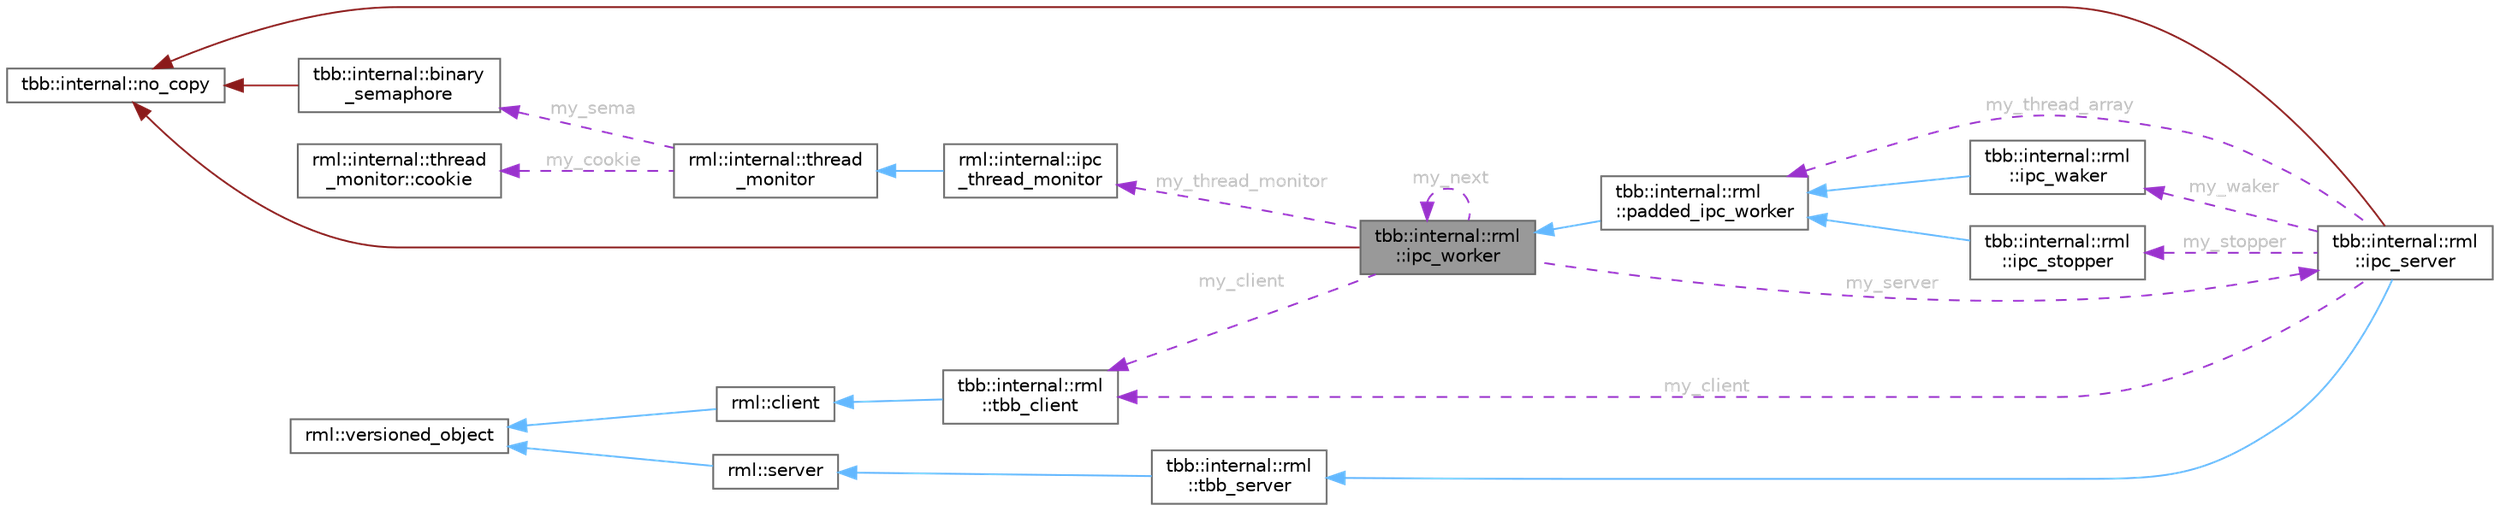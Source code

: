 digraph "tbb::internal::rml::ipc_worker"
{
 // LATEX_PDF_SIZE
  bgcolor="transparent";
  edge [fontname=Helvetica,fontsize=10,labelfontname=Helvetica,labelfontsize=10];
  node [fontname=Helvetica,fontsize=10,shape=box,height=0.2,width=0.4];
  rankdir="LR";
  Node1 [id="Node000001",label="tbb::internal::rml\l::ipc_worker",height=0.2,width=0.4,color="gray40", fillcolor="grey60", style="filled", fontcolor="black",tooltip=" "];
  Node2 -> Node1 [id="edge1_Node000001_Node000002",dir="back",color="firebrick4",style="solid",tooltip=" "];
  Node2 [id="Node000002",label="tbb::internal::no_copy",height=0.2,width=0.4,color="gray40", fillcolor="white", style="filled",tooltip=" "];
  Node3 -> Node1 [id="edge2_Node000001_Node000003",dir="back",color="darkorchid3",style="dashed",tooltip=" ",label=" my_server",fontcolor="grey" ];
  Node3 [id="Node000003",label="tbb::internal::rml\l::ipc_server",height=0.2,width=0.4,color="gray40", fillcolor="white", style="filled",URL="$classtbb_1_1internal_1_1rml_1_1ipc__server.html",tooltip=" "];
  Node4 -> Node3 [id="edge3_Node000003_Node000004",dir="back",color="steelblue1",style="solid",tooltip=" "];
  Node4 [id="Node000004",label="tbb::internal::rml\l::tbb_server",height=0.2,width=0.4,color="gray40", fillcolor="white", style="filled",URL="$classtbb_1_1internal_1_1rml_1_1tbb__server.html",tooltip="Represents a set of TBB worker threads provided by the server."];
  Node5 -> Node4 [id="edge4_Node000004_Node000005",dir="back",color="steelblue1",style="solid",tooltip=" "];
  Node5 [id="Node000005",label="rml::server",height=0.2,width=0.4,color="gray40", fillcolor="white", style="filled",URL="$classrml_1_1server.html",tooltip=" "];
  Node6 -> Node5 [id="edge5_Node000005_Node000006",dir="back",color="steelblue1",style="solid",tooltip=" "];
  Node6 [id="Node000006",label="rml::versioned_object",height=0.2,width=0.4,color="gray40", fillcolor="white", style="filled",URL="$classrml_1_1versioned__object.html",tooltip=" "];
  Node2 -> Node3 [id="edge6_Node000003_Node000002",dir="back",color="firebrick4",style="solid",tooltip=" "];
  Node7 -> Node3 [id="edge7_Node000003_Node000007",dir="back",color="darkorchid3",style="dashed",tooltip=" ",label=" my_client",fontcolor="grey" ];
  Node7 [id="Node000007",label="tbb::internal::rml\l::tbb_client",height=0.2,width=0.4,color="gray40", fillcolor="white", style="filled",URL="$classtbb_1_1internal_1_1rml_1_1tbb__client.html",tooltip=" "];
  Node8 -> Node7 [id="edge8_Node000007_Node000008",dir="back",color="steelblue1",style="solid",tooltip=" "];
  Node8 [id="Node000008",label="rml::client",height=0.2,width=0.4,color="gray40", fillcolor="white", style="filled",URL="$classrml_1_1client.html",tooltip="Information that client provides to server when asking for a server."];
  Node6 -> Node8 [id="edge9_Node000008_Node000006",dir="back",color="steelblue1",style="solid",tooltip=" "];
  Node9 -> Node3 [id="edge10_Node000003_Node000009",dir="back",color="darkorchid3",style="dashed",tooltip=" ",label=" my_thread_array",fontcolor="grey" ];
  Node9 [id="Node000009",label="tbb::internal::rml\l::padded_ipc_worker",height=0.2,width=0.4,color="gray40", fillcolor="white", style="filled",URL="$classtbb_1_1internal_1_1rml_1_1padded__ipc__worker.html",tooltip=" "];
  Node1 -> Node9 [id="edge11_Node000009_Node000001",dir="back",color="steelblue1",style="solid",tooltip=" "];
  Node10 -> Node3 [id="edge12_Node000003_Node000010",dir="back",color="darkorchid3",style="dashed",tooltip=" ",label=" my_waker",fontcolor="grey" ];
  Node10 [id="Node000010",label="tbb::internal::rml\l::ipc_waker",height=0.2,width=0.4,color="gray40", fillcolor="white", style="filled",URL="$classtbb_1_1internal_1_1rml_1_1ipc__waker.html",tooltip=" "];
  Node9 -> Node10 [id="edge13_Node000010_Node000009",dir="back",color="steelblue1",style="solid",tooltip=" "];
  Node11 -> Node3 [id="edge14_Node000003_Node000011",dir="back",color="darkorchid3",style="dashed",tooltip=" ",label=" my_stopper",fontcolor="grey" ];
  Node11 [id="Node000011",label="tbb::internal::rml\l::ipc_stopper",height=0.2,width=0.4,color="gray40", fillcolor="white", style="filled",URL="$classtbb_1_1internal_1_1rml_1_1ipc__stopper.html",tooltip=" "];
  Node9 -> Node11 [id="edge15_Node000011_Node000009",dir="back",color="steelblue1",style="solid",tooltip=" "];
  Node7 -> Node1 [id="edge16_Node000001_Node000007",dir="back",color="darkorchid3",style="dashed",tooltip=" ",label=" my_client",fontcolor="grey" ];
  Node12 -> Node1 [id="edge17_Node000001_Node000012",dir="back",color="darkorchid3",style="dashed",tooltip=" ",label=" my_thread_monitor",fontcolor="grey" ];
  Node12 [id="Node000012",label="rml::internal::ipc\l_thread_monitor",height=0.2,width=0.4,color="gray40", fillcolor="white", style="filled",URL="$classrml_1_1internal_1_1ipc__thread__monitor.html",tooltip=" "];
  Node13 -> Node12 [id="edge18_Node000012_Node000013",dir="back",color="steelblue1",style="solid",tooltip=" "];
  Node13 [id="Node000013",label="rml::internal::thread\l_monitor",height=0.2,width=0.4,color="gray40", fillcolor="white", style="filled",URL="$classrml_1_1internal_1_1thread__monitor.html",tooltip="Monitor with limited two-phase commit form of wait."];
  Node14 -> Node13 [id="edge19_Node000013_Node000014",dir="back",color="darkorchid3",style="dashed",tooltip=" ",label=" my_cookie",fontcolor="grey" ];
  Node14 [id="Node000014",label="rml::internal::thread\l_monitor::cookie",height=0.2,width=0.4,color="gray40", fillcolor="white", style="filled",URL="$classrml_1_1internal_1_1thread__monitor_1_1cookie.html",tooltip=" "];
  Node15 -> Node13 [id="edge20_Node000013_Node000015",dir="back",color="darkorchid3",style="dashed",tooltip=" ",label=" my_sema",fontcolor="grey" ];
  Node15 [id="Node000015",label="tbb::internal::binary\l_semaphore",height=0.2,width=0.4,color="gray40", fillcolor="white", style="filled",URL="$classtbb_1_1internal_1_1binary__semaphore.html",tooltip="binary_semaphore for concurrent monitor"];
  Node2 -> Node15 [id="edge21_Node000015_Node000002",dir="back",color="firebrick4",style="solid",tooltip=" "];
  Node1 -> Node1 [id="edge22_Node000001_Node000001",dir="back",color="darkorchid3",style="dashed",tooltip=" ",label=" my_next",fontcolor="grey" ];
}
